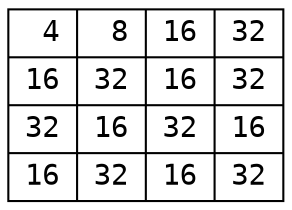 digraph {
  node [fontname="Courier"];
  rankdir=LR;
  s2_3_4_5_4_5_4_5_5_4_5_4_4_5_4_5 [shape=record, label="{&nbsp;4|&nbsp;8|16|32}|{16|32|16|32}|{32|16|32|16}|{16|32|16|32}"];
}
